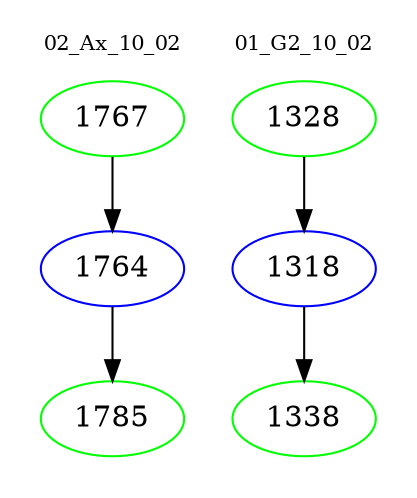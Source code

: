 digraph{
subgraph cluster_0 {
color = white
label = "02_Ax_10_02";
fontsize=10;
T0_1767 [label="1767", color="green"]
T0_1767 -> T0_1764 [color="black"]
T0_1764 [label="1764", color="blue"]
T0_1764 -> T0_1785 [color="black"]
T0_1785 [label="1785", color="green"]
}
subgraph cluster_1 {
color = white
label = "01_G2_10_02";
fontsize=10;
T1_1328 [label="1328", color="green"]
T1_1328 -> T1_1318 [color="black"]
T1_1318 [label="1318", color="blue"]
T1_1318 -> T1_1338 [color="black"]
T1_1338 [label="1338", color="green"]
}
}
